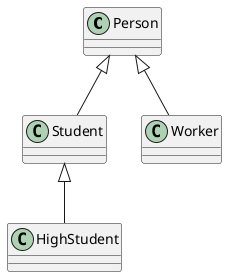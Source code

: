 @startuml

class Person
class Student extends Person
class Worker extends Person
class HighStudent extends Student

@enduml